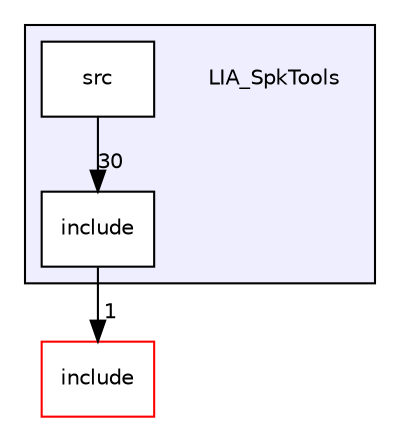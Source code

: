 digraph "LIA_SpkTools" {
  compound=true
  node [ fontsize="10", fontname="Helvetica"];
  edge [ labelfontsize="10", labelfontname="Helvetica"];
  subgraph clusterdir_7b9f40c7474acebf25e66f966c5b9c6a {
    graph [ bgcolor="#eeeeff", pencolor="black", label="" URL="dir_7b9f40c7474acebf25e66f966c5b9c6a.html"];
    dir_7b9f40c7474acebf25e66f966c5b9c6a [shape=plaintext label="LIA_SpkTools"];
    dir_d944e2014bbeda8d49fa7ae71a335119 [shape=box label="include" color="black" fillcolor="white" style="filled" URL="dir_d944e2014bbeda8d49fa7ae71a335119.html"];
    dir_676ab8978efaf03ae1d3150e2328172b [shape=box label="src" color="black" fillcolor="white" style="filled" URL="dir_676ab8978efaf03ae1d3150e2328172b.html"];
  }
  dir_d44c64559bbebec7f509842c48db8b23 [shape=box label="include" fillcolor="white" style="filled" color="red" URL="dir_d44c64559bbebec7f509842c48db8b23.html"];
  dir_d944e2014bbeda8d49fa7ae71a335119->dir_d44c64559bbebec7f509842c48db8b23 [headlabel="1", labeldistance=1.5 headhref="dir_000111_000000.html"];
  dir_676ab8978efaf03ae1d3150e2328172b->dir_d944e2014bbeda8d49fa7ae71a335119 [headlabel="30", labeldistance=1.5 headhref="dir_000112_000111.html"];
}

